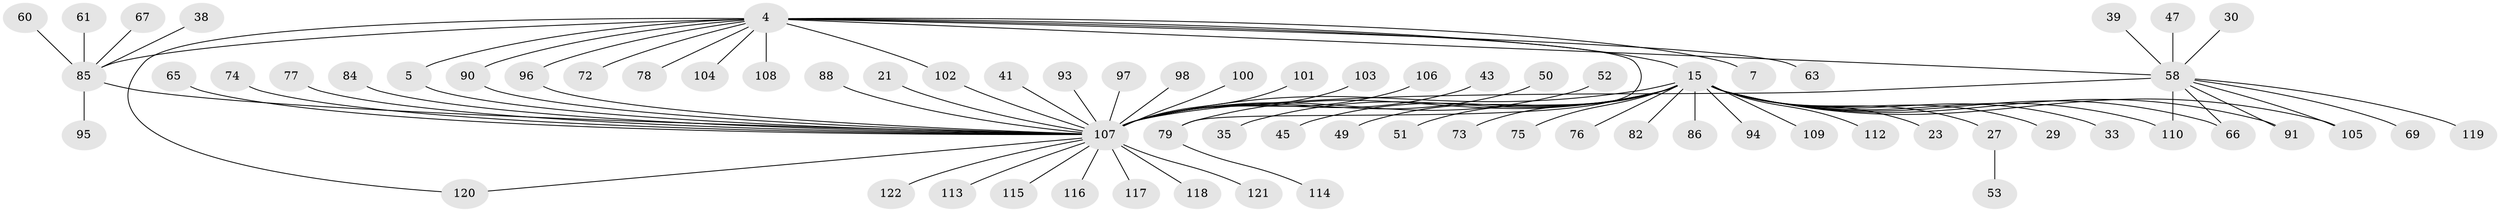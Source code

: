 // original degree distribution, {4: 0.04918032786885246, 8: 0.03278688524590164, 16: 0.00819672131147541, 24: 0.00819672131147541, 2: 0.26229508196721313, 3: 0.08196721311475409, 1: 0.5081967213114754, 14: 0.00819672131147541, 11: 0.00819672131147541, 20: 0.00819672131147541, 6: 0.01639344262295082, 5: 0.00819672131147541}
// Generated by graph-tools (version 1.1) at 2025/51/03/04/25 21:51:33]
// undirected, 73 vertices, 84 edges
graph export_dot {
graph [start="1"]
  node [color=gray90,style=filled];
  4;
  5;
  7;
  15 [super="+11+3"];
  21;
  23;
  27;
  29;
  30;
  33;
  35;
  38;
  39 [super="+24"];
  41;
  43;
  45;
  47 [super="+32"];
  49;
  50;
  51;
  52;
  53;
  58 [super="+8+10+26"];
  60;
  61;
  63;
  65;
  66 [super="+46"];
  67;
  69;
  72;
  73;
  74;
  75;
  76 [super="+28"];
  77;
  78 [super="+57"];
  79 [super="+70"];
  82;
  84;
  85 [super="+81"];
  86 [super="+71"];
  88;
  90 [super="+56"];
  91 [super="+17+87"];
  93;
  94 [super="+64"];
  95 [super="+92"];
  96;
  97;
  98;
  100;
  101;
  102 [super="+36"];
  103;
  104 [super="+68+80"];
  105 [super="+9+19"];
  106;
  107 [super="+44+54+99"];
  108 [super="+89"];
  109 [super="+6+14"];
  110 [super="+12"];
  112;
  113;
  114;
  115;
  116;
  117;
  118;
  119;
  120 [super="+111"];
  121 [super="+31"];
  122;
  4 -- 5;
  4 -- 7;
  4 -- 15 [weight=4];
  4 -- 58 [weight=2];
  4 -- 63;
  4 -- 72;
  4 -- 79 [weight=2];
  4 -- 85 [weight=3];
  4 -- 96;
  4 -- 102;
  4 -- 90;
  4 -- 120;
  4 -- 78;
  4 -- 104 [weight=2];
  4 -- 108;
  5 -- 107;
  15 -- 27 [weight=2];
  15 -- 35;
  15 -- 49;
  15 -- 66;
  15 -- 23;
  15 -- 73;
  15 -- 75;
  15 -- 79;
  15 -- 82;
  15 -- 86 [weight=2];
  15 -- 29;
  15 -- 94 [weight=2];
  15 -- 33;
  15 -- 107 [weight=8];
  15 -- 45;
  15 -- 112;
  15 -- 51;
  15 -- 109;
  15 -- 91;
  15 -- 105;
  15 -- 110;
  15 -- 76;
  21 -- 107;
  27 -- 53;
  30 -- 58;
  38 -- 85;
  39 -- 58;
  41 -- 107;
  43 -- 107;
  47 -- 58;
  50 -- 107;
  52 -- 107;
  58 -- 69;
  58 -- 105;
  58 -- 119;
  58 -- 110;
  58 -- 66;
  58 -- 91;
  58 -- 107 [weight=3];
  60 -- 85;
  61 -- 85 [weight=2];
  65 -- 107;
  67 -- 85;
  74 -- 107;
  77 -- 107;
  79 -- 114;
  84 -- 107;
  85 -- 107;
  85 -- 95;
  88 -- 107;
  90 -- 107;
  93 -- 107;
  96 -- 107;
  97 -- 107;
  98 -- 107;
  100 -- 107;
  101 -- 107;
  102 -- 107;
  103 -- 107;
  106 -- 107;
  107 -- 113;
  107 -- 122;
  107 -- 115;
  107 -- 116;
  107 -- 117;
  107 -- 118;
  107 -- 120;
  107 -- 121;
}
